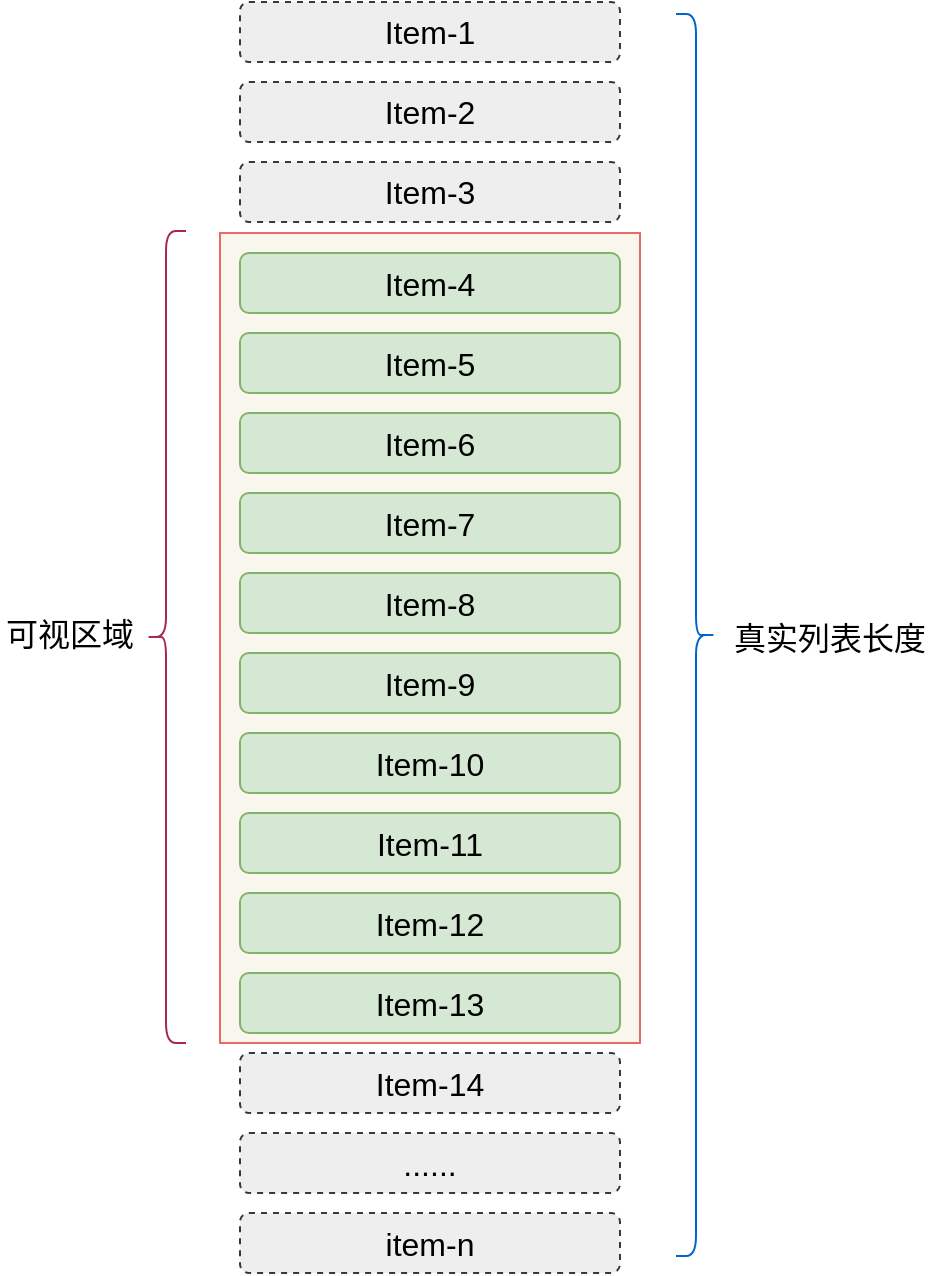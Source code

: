 <mxfile version="11.3.1" type="device" pages="1"><diagram id="MZQBDpLv9gFjRapg8Ojo" name="第 1 页"><mxGraphModel dx="1422" dy="753" grid="1" gridSize="10" guides="1" tooltips="1" connect="1" arrows="1" fold="1" page="1" pageScale="1" pageWidth="827" pageHeight="1169" math="0" shadow="0"><root><mxCell id="0"/><mxCell id="1" parent="0"/><mxCell id="Zh-VkZ_EHAsSAM2oDzB0-1" value="" style="rounded=0;whiteSpace=wrap;html=1;fillColor=#f9f7ed;strokeColor=#EA6B66;" vertex="1" parent="1"><mxGeometry x="300" y="185.5" width="210" height="405" as="geometry"/></mxCell><mxCell id="Zh-VkZ_EHAsSAM2oDzB0-2" value="&lt;font style=&quot;font-size: 16px&quot;&gt;Item-4&lt;/font&gt;" style="rounded=1;whiteSpace=wrap;html=1;fillColor=#d5e8d4;strokeColor=#82b366;" vertex="1" parent="1"><mxGeometry x="310" y="195.5" width="190" height="30" as="geometry"/></mxCell><mxCell id="Zh-VkZ_EHAsSAM2oDzB0-3" value="&lt;font style=&quot;font-size: 16px&quot;&gt;Item-5&lt;/font&gt;" style="rounded=1;whiteSpace=wrap;html=1;fillColor=#d5e8d4;strokeColor=#82b366;" vertex="1" parent="1"><mxGeometry x="310" y="235.5" width="190" height="30" as="geometry"/></mxCell><mxCell id="Zh-VkZ_EHAsSAM2oDzB0-4" value="&lt;font style=&quot;font-size: 16px&quot;&gt;Item-6&lt;/font&gt;" style="rounded=1;whiteSpace=wrap;html=1;fillColor=#d5e8d4;strokeColor=#82b366;" vertex="1" parent="1"><mxGeometry x="310" y="275.5" width="190" height="30" as="geometry"/></mxCell><mxCell id="Zh-VkZ_EHAsSAM2oDzB0-5" value="&lt;font style=&quot;font-size: 16px&quot;&gt;Item-7&lt;/font&gt;" style="rounded=1;whiteSpace=wrap;html=1;fillColor=#d5e8d4;strokeColor=#82b366;" vertex="1" parent="1"><mxGeometry x="310" y="315.5" width="190" height="30" as="geometry"/></mxCell><mxCell id="Zh-VkZ_EHAsSAM2oDzB0-6" value="&lt;font style=&quot;font-size: 16px&quot;&gt;Item-8&lt;/font&gt;" style="rounded=1;whiteSpace=wrap;html=1;fillColor=#d5e8d4;strokeColor=#82b366;" vertex="1" parent="1"><mxGeometry x="310" y="355.5" width="190" height="30" as="geometry"/></mxCell><mxCell id="Zh-VkZ_EHAsSAM2oDzB0-7" value="&lt;font style=&quot;font-size: 16px&quot;&gt;Item-9&lt;/font&gt;" style="rounded=1;whiteSpace=wrap;html=1;fillColor=#d5e8d4;strokeColor=#82b366;" vertex="1" parent="1"><mxGeometry x="310" y="395.5" width="190" height="30" as="geometry"/></mxCell><mxCell id="Zh-VkZ_EHAsSAM2oDzB0-8" value="&lt;font style=&quot;font-size: 16px&quot;&gt;Item-10&lt;/font&gt;" style="rounded=1;whiteSpace=wrap;html=1;fillColor=#d5e8d4;strokeColor=#82b366;" vertex="1" parent="1"><mxGeometry x="310" y="435.5" width="190" height="30" as="geometry"/></mxCell><mxCell id="Zh-VkZ_EHAsSAM2oDzB0-9" value="&lt;font style=&quot;font-size: 16px&quot;&gt;Item-11&lt;/font&gt;" style="rounded=1;whiteSpace=wrap;html=1;fillColor=#d5e8d4;strokeColor=#82b366;" vertex="1" parent="1"><mxGeometry x="310" y="475.5" width="190" height="30" as="geometry"/></mxCell><mxCell id="Zh-VkZ_EHAsSAM2oDzB0-11" value="&lt;font style=&quot;font-size: 16px&quot;&gt;Item-12&lt;/font&gt;" style="rounded=1;whiteSpace=wrap;html=1;fillColor=#d5e8d4;strokeColor=#82b366;" vertex="1" parent="1"><mxGeometry x="310" y="515.5" width="190" height="30" as="geometry"/></mxCell><mxCell id="Zh-VkZ_EHAsSAM2oDzB0-12" value="&lt;font style=&quot;font-size: 16px&quot;&gt;Item-13&lt;/font&gt;" style="rounded=1;whiteSpace=wrap;html=1;fillColor=#d5e8d4;strokeColor=#82b366;" vertex="1" parent="1"><mxGeometry x="310" y="555.5" width="190" height="30" as="geometry"/></mxCell><mxCell id="Zh-VkZ_EHAsSAM2oDzB0-18" value="&lt;font style=&quot;font-size: 16px&quot;&gt;Item-14&lt;/font&gt;" style="rounded=1;whiteSpace=wrap;html=1;fillColor=#eeeeee;strokeColor=#36393d;dashed=1;" vertex="1" parent="1"><mxGeometry x="310" y="595.5" width="190" height="30" as="geometry"/></mxCell><mxCell id="Zh-VkZ_EHAsSAM2oDzB0-24" value="&lt;font style=&quot;font-size: 16px&quot;&gt;item-n&lt;/font&gt;" style="rounded=1;whiteSpace=wrap;html=1;fillColor=#eeeeee;strokeColor=#36393d;dashed=1;" vertex="1" parent="1"><mxGeometry x="310" y="675.5" width="190" height="30" as="geometry"/></mxCell><mxCell id="Zh-VkZ_EHAsSAM2oDzB0-25" value="&lt;font style=&quot;font-size: 16px&quot;&gt;......&lt;/font&gt;" style="rounded=1;whiteSpace=wrap;html=1;fillColor=#eeeeee;strokeColor=#36393d;dashed=1;" vertex="1" parent="1"><mxGeometry x="310" y="635.5" width="190" height="30" as="geometry"/></mxCell><mxCell id="Zh-VkZ_EHAsSAM2oDzB0-26" value="" style="shape=curlyBracket;whiteSpace=wrap;html=1;rounded=1;fillColor=#FFCCCC;strokeColor=#AB2753;strokeWidth=1;" vertex="1" parent="1"><mxGeometry x="263" y="184.5" width="20" height="406" as="geometry"/></mxCell><mxCell id="Zh-VkZ_EHAsSAM2oDzB0-29" value="可视区域" style="text;html=1;strokeColor=none;fillColor=none;align=center;verticalAlign=middle;whiteSpace=wrap;rounded=0;fontSize=16;rotation=0;textDirection=rtl;" vertex="1" parent="1"><mxGeometry x="190" y="375.5" width="70" height="20" as="geometry"/></mxCell><mxCell id="Zh-VkZ_EHAsSAM2oDzB0-32" value="" style="shape=curlyBracket;whiteSpace=wrap;html=1;rounded=1;strokeColor=#0066CC;strokeWidth=1;fillColor=#007FFF;fontSize=16;fontColor=#FFCCCC;rotation=180;" vertex="1" parent="1"><mxGeometry x="528" y="76" width="20" height="621" as="geometry"/></mxCell><mxCell id="Zh-VkZ_EHAsSAM2oDzB0-34" value="真实列表长度" style="text;html=1;strokeColor=none;fillColor=none;align=center;verticalAlign=middle;whiteSpace=wrap;rounded=0;fontSize=16;rotation=0;textDirection=rtl;" vertex="1" parent="1"><mxGeometry x="555" y="378" width="100" height="20" as="geometry"/></mxCell><mxCell id="Zh-VkZ_EHAsSAM2oDzB0-35" value="&lt;font style=&quot;font-size: 16px&quot;&gt;Item-1&lt;/font&gt;" style="rounded=1;whiteSpace=wrap;html=1;fillColor=#eeeeee;strokeColor=#36393d;dashed=1;" vertex="1" parent="1"><mxGeometry x="310" y="70" width="190" height="30" as="geometry"/></mxCell><mxCell id="Zh-VkZ_EHAsSAM2oDzB0-36" value="&lt;font style=&quot;font-size: 16px&quot;&gt;Item-2&lt;/font&gt;" style="rounded=1;whiteSpace=wrap;html=1;fillColor=#eeeeee;strokeColor=#36393d;dashed=1;" vertex="1" parent="1"><mxGeometry x="310" y="110" width="190" height="30" as="geometry"/></mxCell><mxCell id="Zh-VkZ_EHAsSAM2oDzB0-37" value="&lt;font style=&quot;font-size: 16px&quot;&gt;Item-3&lt;/font&gt;" style="rounded=1;whiteSpace=wrap;html=1;fillColor=#eeeeee;strokeColor=#36393d;dashed=1;" vertex="1" parent="1"><mxGeometry x="310" y="150" width="190" height="30" as="geometry"/></mxCell></root></mxGraphModel></diagram></mxfile>